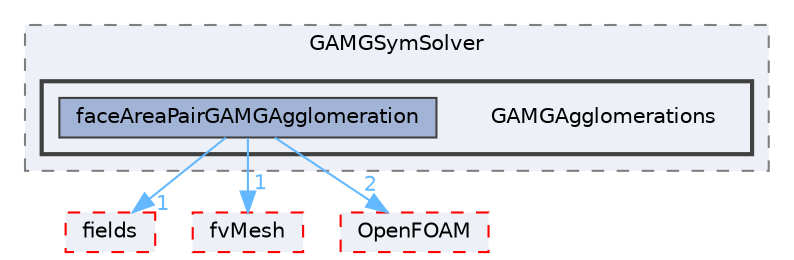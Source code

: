 digraph "src/finiteVolume/fvMatrices/solvers/GAMGSymSolver/GAMGAgglomerations"
{
 // LATEX_PDF_SIZE
  bgcolor="transparent";
  edge [fontname=Helvetica,fontsize=10,labelfontname=Helvetica,labelfontsize=10];
  node [fontname=Helvetica,fontsize=10,shape=box,height=0.2,width=0.4];
  compound=true
  subgraph clusterdir_f99e131fc9aeec90fd7de12971615c66 {
    graph [ bgcolor="#edf0f7", pencolor="grey50", label="GAMGSymSolver", fontname=Helvetica,fontsize=10 style="filled,dashed", URL="dir_f99e131fc9aeec90fd7de12971615c66.html",tooltip=""]
  subgraph clusterdir_074079a069de8f79c099d1df5b7d181e {
    graph [ bgcolor="#edf0f7", pencolor="grey25", label="", fontname=Helvetica,fontsize=10 style="filled,bold", URL="dir_074079a069de8f79c099d1df5b7d181e.html",tooltip=""]
    dir_074079a069de8f79c099d1df5b7d181e [shape=plaintext, label="GAMGAgglomerations"];
  dir_c937caec585cfc02c7caaffd869e0bf3 [label="faceAreaPairGAMGAgglomeration", fillcolor="#a2b4d6", color="grey25", style="filled", URL="dir_c937caec585cfc02c7caaffd869e0bf3.html",tooltip=""];
  }
  }
  dir_25ab4a83a983f7bb7a38b7f63bb141b7 [label="fields", fillcolor="#edf0f7", color="red", style="filled,dashed", URL="dir_25ab4a83a983f7bb7a38b7f63bb141b7.html",tooltip=""];
  dir_c382fa095c9c33d8673c0dd60aaef275 [label="fvMesh", fillcolor="#edf0f7", color="red", style="filled,dashed", URL="dir_c382fa095c9c33d8673c0dd60aaef275.html",tooltip=""];
  dir_c5473ff19b20e6ec4dfe5c310b3778a8 [label="OpenFOAM", fillcolor="#edf0f7", color="red", style="filled,dashed", URL="dir_c5473ff19b20e6ec4dfe5c310b3778a8.html",tooltip=""];
  dir_c937caec585cfc02c7caaffd869e0bf3->dir_25ab4a83a983f7bb7a38b7f63bb141b7 [headlabel="1", labeldistance=1.5 headhref="dir_001247_001332.html" href="dir_001247_001332.html" color="steelblue1" fontcolor="steelblue1"];
  dir_c937caec585cfc02c7caaffd869e0bf3->dir_c382fa095c9c33d8673c0dd60aaef275 [headlabel="1", labeldistance=1.5 headhref="dir_001247_001544.html" href="dir_001247_001544.html" color="steelblue1" fontcolor="steelblue1"];
  dir_c937caec585cfc02c7caaffd869e0bf3->dir_c5473ff19b20e6ec4dfe5c310b3778a8 [headlabel="2", labeldistance=1.5 headhref="dir_001247_002695.html" href="dir_001247_002695.html" color="steelblue1" fontcolor="steelblue1"];
}
